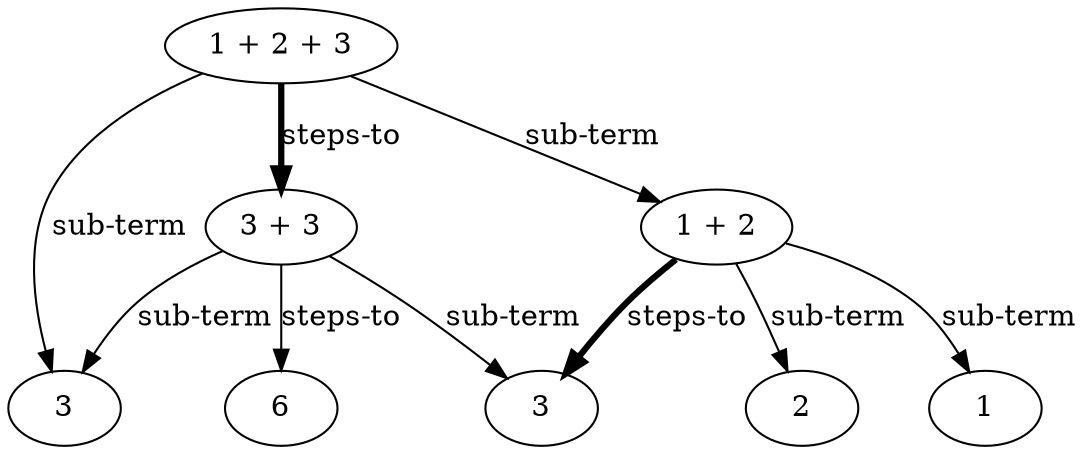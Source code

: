 digraph G {
u0[label="1 + 2 + 3"];
u1[label="3"];
u2[label="3 + 3"];
u3[label="1 + 2"];
u4[label="3"];
u5[label="2"];
u6[label="1"];
u7[label="6"];
u0 -> u1[label="sub-term"];
u0 -> u2[label="steps-to", penwidth=3];
u0 -> u3[label="sub-term"];
u2 -> u1[label="sub-term"];
u2 -> u4[label="sub-term"];
u2 -> u7[label="steps-to"];
u3 -> u4[label="steps-to", penwidth=3];
u3 -> u5[label="sub-term"];
u3 -> u6[label="sub-term"];
}
